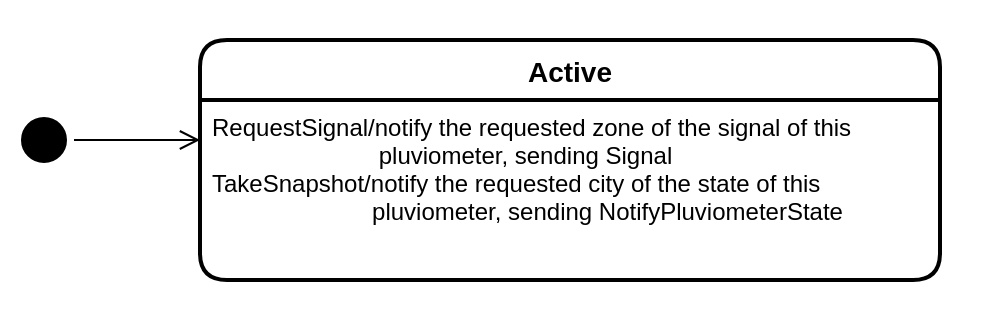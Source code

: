 <mxfile version="20.2.8" type="device"><diagram id="uHUt6Z9MT25F9fRx2fs-" name="Page-1"><mxGraphModel dx="1185" dy="721" grid="1" gridSize="10" guides="1" tooltips="1" connect="1" arrows="1" fold="1" page="1" pageScale="1" pageWidth="850" pageHeight="1100" math="0" shadow="0"><root><mxCell id="0"/><mxCell id="1" parent="0"/><mxCell id="NjDoFhcdo5wuLhJJERh_-1" value="" style="rounded=0;whiteSpace=wrap;html=1;strokeColor=none;" vertex="1" parent="1"><mxGeometry x="240" y="350" width="490" height="160" as="geometry"/></mxCell><mxCell id="fXXeHyMfSSSQZnNen0r5-1" value="Active" style="swimlane;childLayout=stackLayout;horizontal=1;startSize=30;horizontalStack=0;rounded=1;fontSize=14;fontStyle=1;strokeWidth=2;resizeParent=0;resizeLast=1;shadow=0;dashed=0;align=center;" parent="1" vertex="1"><mxGeometry x="340" y="370" width="370" height="120" as="geometry"/></mxCell><mxCell id="fXXeHyMfSSSQZnNen0r5-2" value="RequestSignal/notify the requested zone of the signal of this &#10;                         pluviometer, sending Signal &#10;TakeSnapshot/notify the requested city of the state of this &#10;                        pluviometer, sending NotifyPluviometerState" style="align=left;strokeColor=none;fillColor=none;spacingLeft=4;fontSize=12;verticalAlign=top;resizable=0;rotatable=0;part=1;" parent="fXXeHyMfSSSQZnNen0r5-1" vertex="1"><mxGeometry y="30" width="370" height="90" as="geometry"/></mxCell><mxCell id="fXXeHyMfSSSQZnNen0r5-4" value="" style="ellipse;html=1;shape=startState;fillColor=#000000;strokeColor=#000000;" parent="1" vertex="1"><mxGeometry x="247" y="405" width="30" height="30" as="geometry"/></mxCell><mxCell id="fXXeHyMfSSSQZnNen0r5-5" value="" style="html=1;verticalAlign=bottom;endArrow=open;endSize=8;strokeColor=#000000;rounded=0;" parent="1" source="fXXeHyMfSSSQZnNen0r5-4" edge="1"><mxGeometry relative="1" as="geometry"><mxPoint x="340" y="420" as="targetPoint"/></mxGeometry></mxCell></root></mxGraphModel></diagram></mxfile>